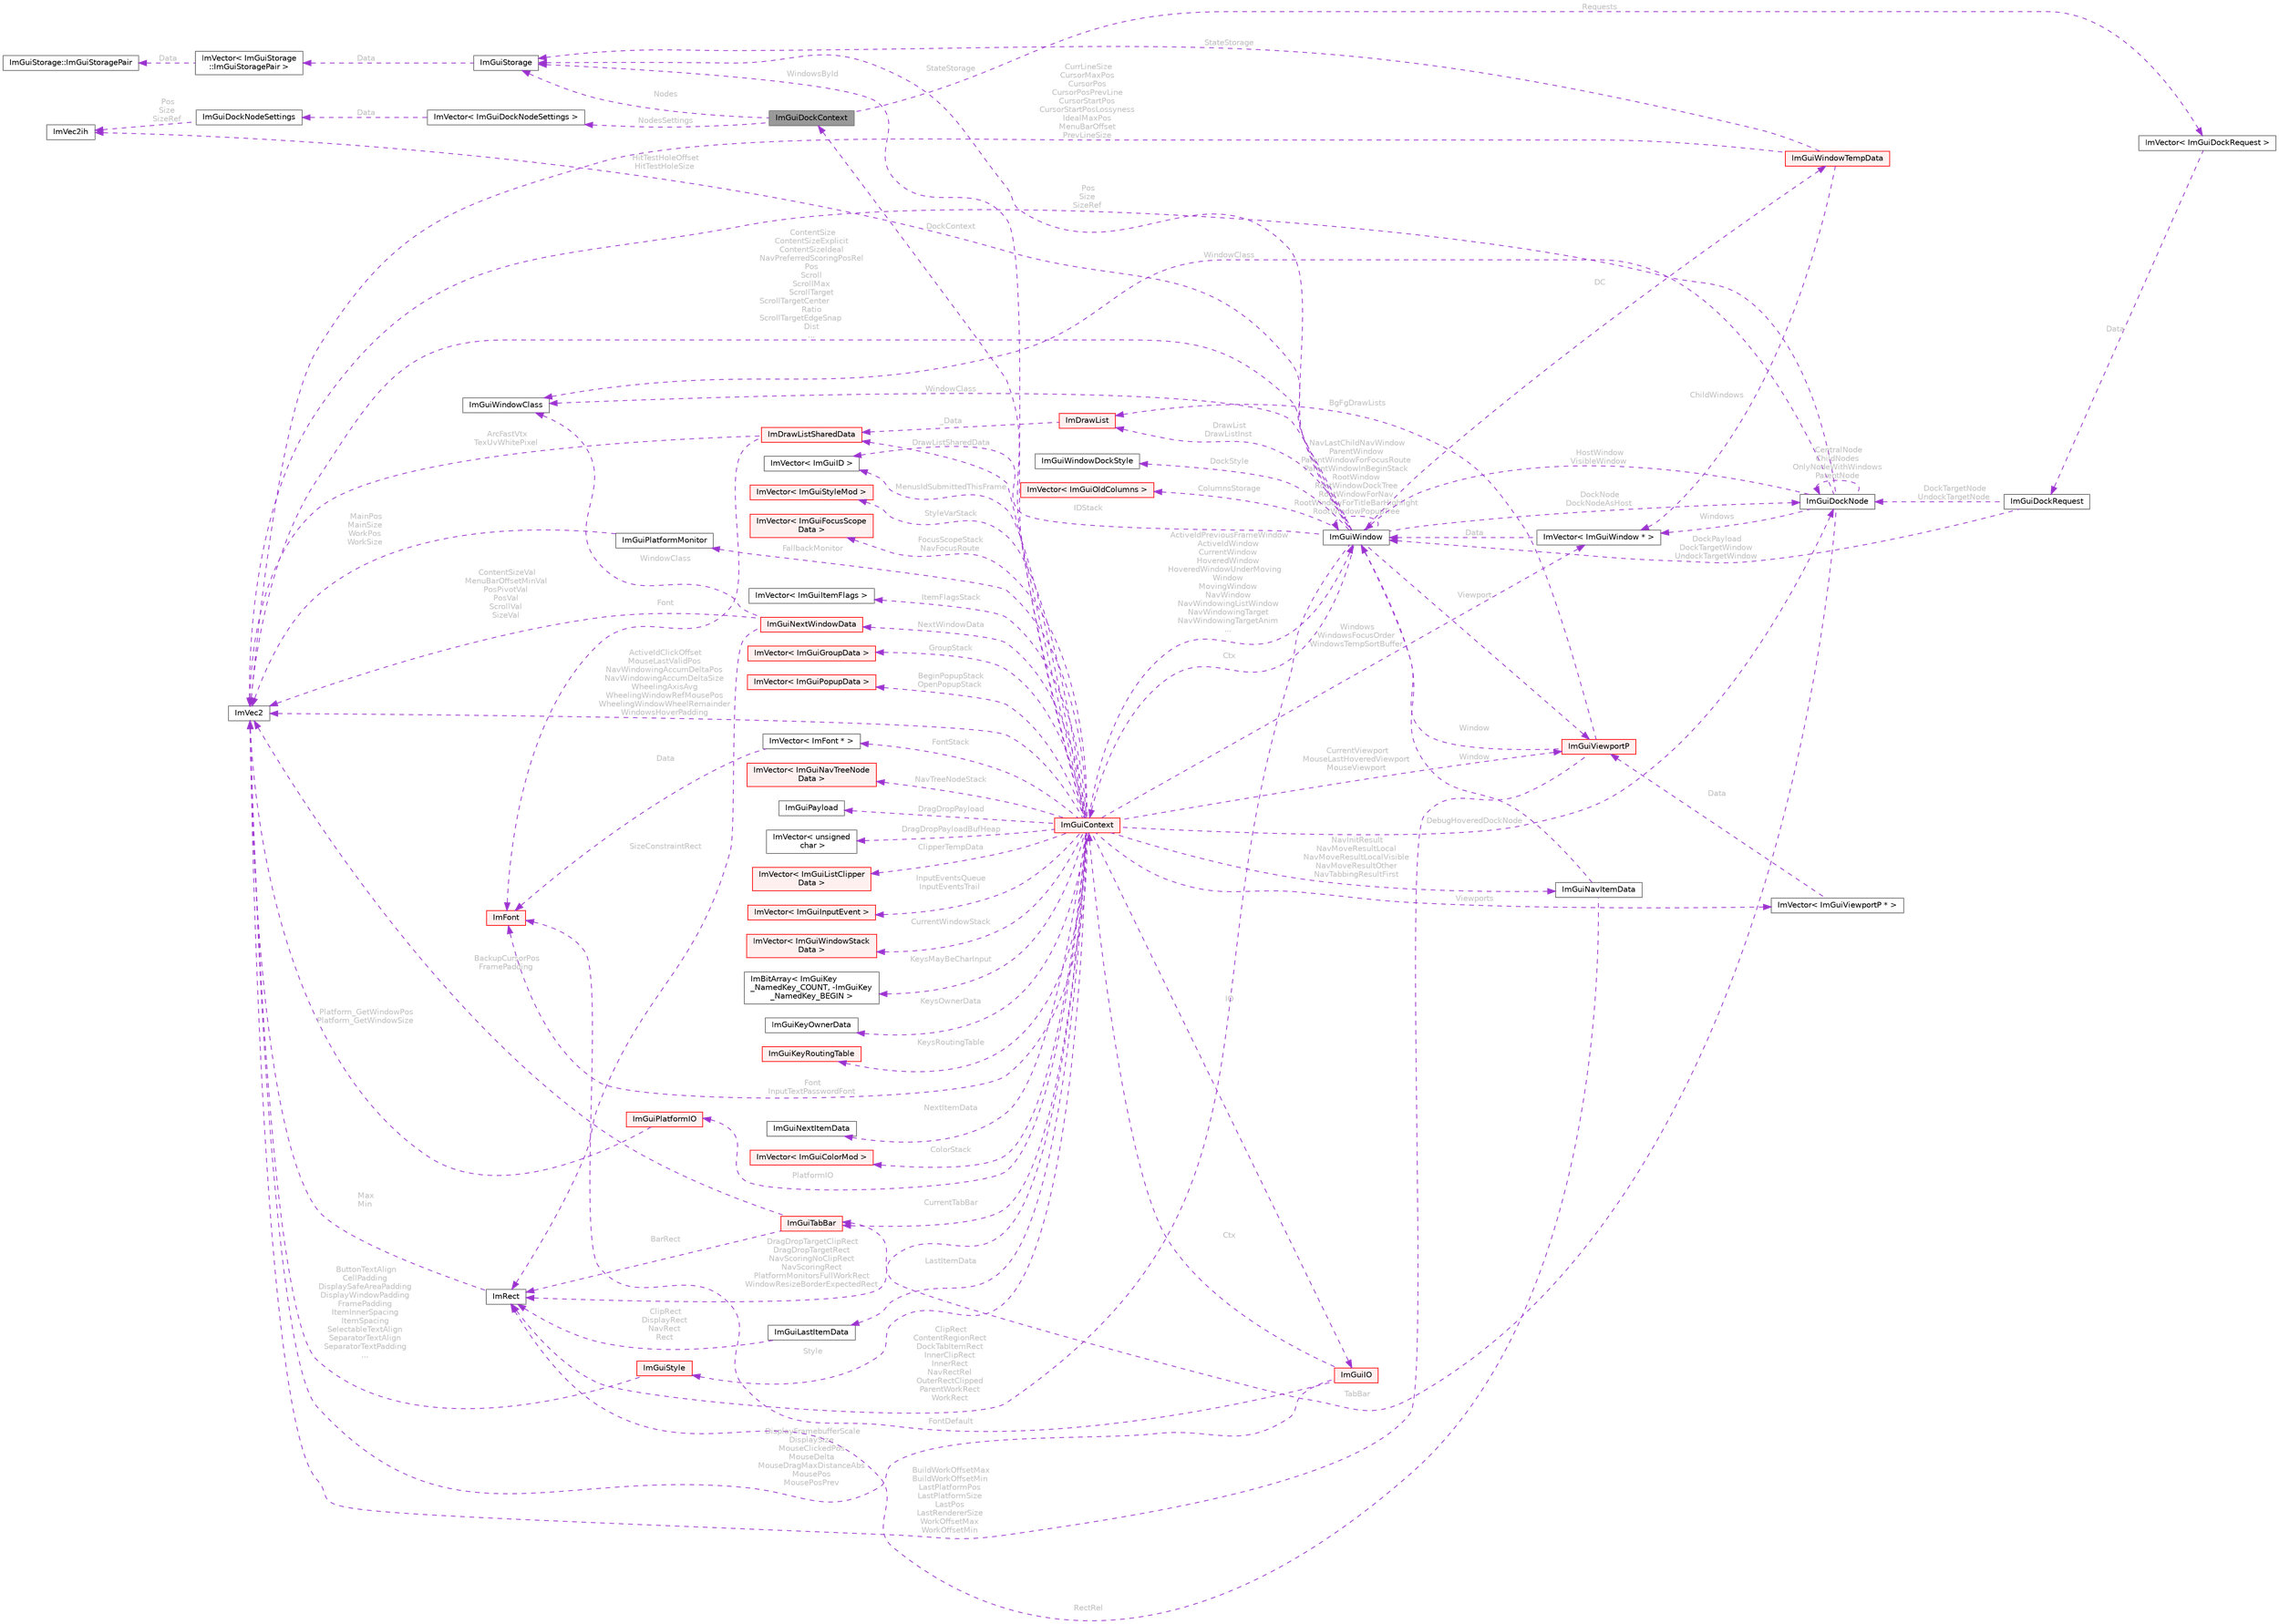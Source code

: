digraph "ImGuiDockContext"
{
 // LATEX_PDF_SIZE
  bgcolor="transparent";
  edge [fontname=Helvetica,fontsize=10,labelfontname=Helvetica,labelfontsize=10];
  node [fontname=Helvetica,fontsize=10,shape=box,height=0.2,width=0.4];
  rankdir="LR";
  Node1 [id="Node000001",label="ImGuiDockContext",height=0.2,width=0.4,color="gray40", fillcolor="grey60", style="filled", fontcolor="black",tooltip=" "];
  Node2 -> Node1 [id="edge95_Node000001_Node000002",dir="back",color="darkorchid3",style="dashed",tooltip=" ",label=" Nodes",fontcolor="grey" ];
  Node2 [id="Node000002",label="ImGuiStorage",height=0.2,width=0.4,color="gray40", fillcolor="white", style="filled",URL="$struct_im_gui_storage.html",tooltip=" "];
  Node3 -> Node2 [id="edge96_Node000002_Node000003",dir="back",color="darkorchid3",style="dashed",tooltip=" ",label=" Data",fontcolor="grey" ];
  Node3 [id="Node000003",label="ImVector\< ImGuiStorage\l::ImGuiStoragePair \>",height=0.2,width=0.4,color="gray40", fillcolor="white", style="filled",URL="$struct_im_vector.html",tooltip=" "];
  Node4 -> Node3 [id="edge97_Node000003_Node000004",dir="back",color="darkorchid3",style="dashed",tooltip=" ",label=" Data",fontcolor="grey" ];
  Node4 [id="Node000004",label="ImGuiStorage::ImGuiStoragePair",height=0.2,width=0.4,color="gray40", fillcolor="white", style="filled",URL="$struct_im_gui_storage_1_1_im_gui_storage_pair.html",tooltip=" "];
  Node5 -> Node1 [id="edge98_Node000001_Node000005",dir="back",color="darkorchid3",style="dashed",tooltip=" ",label=" Requests",fontcolor="grey" ];
  Node5 [id="Node000005",label="ImVector\< ImGuiDockRequest \>",height=0.2,width=0.4,color="gray40", fillcolor="white", style="filled",URL="$struct_im_vector.html",tooltip=" "];
  Node6 -> Node5 [id="edge99_Node000005_Node000006",dir="back",color="darkorchid3",style="dashed",tooltip=" ",label=" Data",fontcolor="grey" ];
  Node6 [id="Node000006",label="ImGuiDockRequest",height=0.2,width=0.4,color="gray40", fillcolor="white", style="filled",URL="$struct_im_gui_dock_request.html",tooltip=" "];
  Node7 -> Node6 [id="edge100_Node000006_Node000007",dir="back",color="darkorchid3",style="dashed",tooltip=" ",label=" DockPayload\nDockTargetWindow\nUndockTargetWindow",fontcolor="grey" ];
  Node7 [id="Node000007",label="ImGuiWindow",height=0.2,width=0.4,color="gray40", fillcolor="white", style="filled",URL="$struct_im_gui_window.html",tooltip=" "];
  Node8 -> Node7 [id="edge101_Node000007_Node000008",dir="back",color="darkorchid3",style="dashed",tooltip=" ",label=" Ctx",fontcolor="grey" ];
  Node8 [id="Node000008",label="ImGuiContext",height=0.2,width=0.4,color="red", fillcolor="#FFF0F0", style="filled",URL="$struct_im_gui_context.html",tooltip=" "];
  Node9 -> Node8 [id="edge102_Node000008_Node000009",dir="back",color="darkorchid3",style="dashed",tooltip=" ",label=" IO",fontcolor="grey" ];
  Node9 [id="Node000009",label="ImGuiIO",height=0.2,width=0.4,color="red", fillcolor="#FFF0F0", style="filled",URL="$struct_im_gui_i_o.html",tooltip=" "];
  Node10 -> Node9 [id="edge103_Node000009_Node000010",dir="back",color="darkorchid3",style="dashed",tooltip=" ",label=" DisplayFramebufferScale\nDisplaySize\nMouseClickedPos\nMouseDelta\nMouseDragMaxDistanceAbs\nMousePos\nMousePosPrev",fontcolor="grey" ];
  Node10 [id="Node000010",label="ImVec2",height=0.2,width=0.4,color="gray40", fillcolor="white", style="filled",URL="$struct_im_vec2.html",tooltip=" "];
  Node13 -> Node9 [id="edge104_Node000009_Node000013",dir="back",color="darkorchid3",style="dashed",tooltip=" ",label=" FontDefault",fontcolor="grey" ];
  Node13 [id="Node000013",label="ImFont",height=0.2,width=0.4,color="red", fillcolor="#FFF0F0", style="filled",URL="$struct_im_font.html",tooltip=" "];
  Node8 -> Node9 [id="edge105_Node000009_Node000008",dir="back",color="darkorchid3",style="dashed",tooltip=" ",label=" Ctx",fontcolor="grey" ];
  Node25 -> Node8 [id="edge106_Node000008_Node000025",dir="back",color="darkorchid3",style="dashed",tooltip=" ",label=" PlatformIO",fontcolor="grey" ];
  Node25 [id="Node000025",label="ImGuiPlatformIO",height=0.2,width=0.4,color="red", fillcolor="#FFF0F0", style="filled",URL="$struct_im_gui_platform_i_o.html",tooltip=" "];
  Node10 -> Node25 [id="edge107_Node000025_Node000010",dir="back",color="darkorchid3",style="dashed",tooltip=" ",label=" Platform_GetWindowPos\nPlatform_GetWindowSize",fontcolor="grey" ];
  Node46 -> Node8 [id="edge108_Node000008_Node000046",dir="back",color="darkorchid3",style="dashed",tooltip=" ",label=" Style",fontcolor="grey" ];
  Node46 [id="Node000046",label="ImGuiStyle",height=0.2,width=0.4,color="red", fillcolor="#FFF0F0", style="filled",URL="$struct_im_gui_style.html",tooltip=" "];
  Node10 -> Node46 [id="edge109_Node000046_Node000010",dir="back",color="darkorchid3",style="dashed",tooltip=" ",label=" ButtonTextAlign\nCellPadding\nDisplaySafeAreaPadding\nDisplayWindowPadding\nFramePadding\nItemInnerSpacing\nItemSpacing\nSelectableTextAlign\nSeparatorTextAlign\nSeparatorTextPadding\n...",fontcolor="grey" ];
  Node13 -> Node8 [id="edge110_Node000008_Node000013",dir="back",color="darkorchid3",style="dashed",tooltip=" ",label=" Font\nInputTextPasswordFont",fontcolor="grey" ];
  Node38 -> Node8 [id="edge111_Node000008_Node000038",dir="back",color="darkorchid3",style="dashed",tooltip=" ",label=" DrawListSharedData",fontcolor="grey" ];
  Node38 [id="Node000038",label="ImDrawListSharedData",height=0.2,width=0.4,color="red", fillcolor="#FFF0F0", style="filled",URL="$struct_im_draw_list_shared_data.html",tooltip=" "];
  Node10 -> Node38 [id="edge112_Node000038_Node000010",dir="back",color="darkorchid3",style="dashed",tooltip=" ",label=" ArcFastVtx\nTexUvWhitePixel",fontcolor="grey" ];
  Node13 -> Node38 [id="edge113_Node000038_Node000013",dir="back",color="darkorchid3",style="dashed",tooltip=" ",label=" Font",fontcolor="grey" ];
  Node47 -> Node8 [id="edge114_Node000008_Node000047",dir="back",color="darkorchid3",style="dashed",tooltip=" ",label=" InputEventsQueue\nInputEventsTrail",fontcolor="grey" ];
  Node47 [id="Node000047",label="ImVector\< ImGuiInputEvent \>",height=0.2,width=0.4,color="red", fillcolor="#FFF0F0", style="filled",URL="$struct_im_vector.html",tooltip=" "];
  Node56 -> Node8 [id="edge115_Node000008_Node000056",dir="back",color="darkorchid3",style="dashed",tooltip=" ",label=" Windows\nWindowsFocusOrder\nWindowsTempSortBuffer",fontcolor="grey" ];
  Node56 [id="Node000056",label="ImVector\< ImGuiWindow * \>",height=0.2,width=0.4,color="gray40", fillcolor="white", style="filled",URL="$struct_im_vector.html",tooltip=" "];
  Node7 -> Node56 [id="edge116_Node000056_Node000007",dir="back",color="darkorchid3",style="dashed",tooltip=" ",label=" Data",fontcolor="grey" ];
  Node57 -> Node8 [id="edge117_Node000008_Node000057",dir="back",color="darkorchid3",style="dashed",tooltip=" ",label=" CurrentWindowStack",fontcolor="grey" ];
  Node57 [id="Node000057",label="ImVector\< ImGuiWindowStack\lData \>",height=0.2,width=0.4,color="red", fillcolor="#FFF0F0", style="filled",URL="$struct_im_vector.html",tooltip=" "];
  Node2 -> Node8 [id="edge118_Node000008_Node000002",dir="back",color="darkorchid3",style="dashed",tooltip=" ",label=" WindowsById",fontcolor="grey" ];
  Node10 -> Node8 [id="edge119_Node000008_Node000010",dir="back",color="darkorchid3",style="dashed",tooltip=" ",label=" ActiveIdClickOffset\nMouseLastValidPos\nNavWindowingAccumDeltaPos\nNavWindowingAccumDeltaSize\nWheelingAxisAvg\nWheelingWindowRefMousePos\nWheelingWindowWheelRemainder\nWindowsHoverPadding",fontcolor="grey" ];
  Node7 -> Node8 [id="edge120_Node000008_Node000007",dir="back",color="darkorchid3",style="dashed",tooltip=" ",label=" ActiveIdPreviousFrameWindow\nActiveIdWindow\nCurrentWindow\nHoveredWindow\nHoveredWindowUnderMoving\lWindow\nMovingWindow\nNavWindow\nNavWindowingListWindow\nNavWindowingTarget\nNavWindowingTargetAnim\n...",fontcolor="grey" ];
  Node62 -> Node8 [id="edge121_Node000008_Node000062",dir="back",color="darkorchid3",style="dashed",tooltip=" ",label=" KeysMayBeCharInput",fontcolor="grey" ];
  Node62 [id="Node000062",label="ImBitArray\< ImGuiKey\l_NamedKey_COUNT, -ImGuiKey\l_NamedKey_BEGIN \>",height=0.2,width=0.4,color="gray40", fillcolor="white", style="filled",URL="$struct_im_bit_array.html",tooltip=" "];
  Node63 -> Node8 [id="edge122_Node000008_Node000063",dir="back",color="darkorchid3",style="dashed",tooltip=" ",label=" KeysOwnerData",fontcolor="grey" ];
  Node63 [id="Node000063",label="ImGuiKeyOwnerData",height=0.2,width=0.4,color="gray40", fillcolor="white", style="filled",URL="$struct_im_gui_key_owner_data.html",tooltip=" "];
  Node64 -> Node8 [id="edge123_Node000008_Node000064",dir="back",color="darkorchid3",style="dashed",tooltip=" ",label=" KeysRoutingTable",fontcolor="grey" ];
  Node64 [id="Node000064",label="ImGuiKeyRoutingTable",height=0.2,width=0.4,color="red", fillcolor="#FFF0F0", style="filled",URL="$struct_im_gui_key_routing_table.html",tooltip=" "];
  Node67 -> Node8 [id="edge124_Node000008_Node000067",dir="back",color="darkorchid3",style="dashed",tooltip=" ",label=" NextItemData",fontcolor="grey" ];
  Node67 [id="Node000067",label="ImGuiNextItemData",height=0.2,width=0.4,color="gray40", fillcolor="white", style="filled",URL="$struct_im_gui_next_item_data.html",tooltip=" "];
  Node59 -> Node8 [id="edge125_Node000008_Node000059",dir="back",color="darkorchid3",style="dashed",tooltip=" ",label=" LastItemData",fontcolor="grey" ];
  Node59 [id="Node000059",label="ImGuiLastItemData",height=0.2,width=0.4,color="gray40", fillcolor="white", style="filled",URL="$struct_im_gui_last_item_data.html",tooltip=" "];
  Node60 -> Node59 [id="edge126_Node000059_Node000060",dir="back",color="darkorchid3",style="dashed",tooltip=" ",label=" ClipRect\nDisplayRect\nNavRect\nRect",fontcolor="grey" ];
  Node60 [id="Node000060",label="ImRect",height=0.2,width=0.4,color="gray40", fillcolor="white", style="filled",URL="$struct_im_rect.html",tooltip=" "];
  Node10 -> Node60 [id="edge127_Node000060_Node000010",dir="back",color="darkorchid3",style="dashed",tooltip=" ",label=" Max\nMin",fontcolor="grey" ];
  Node68 -> Node8 [id="edge128_Node000008_Node000068",dir="back",color="darkorchid3",style="dashed",tooltip=" ",label=" NextWindowData",fontcolor="grey" ];
  Node68 [id="Node000068",label="ImGuiNextWindowData",height=0.2,width=0.4,color="red", fillcolor="#FFF0F0", style="filled",URL="$struct_im_gui_next_window_data.html",tooltip=" "];
  Node10 -> Node68 [id="edge129_Node000068_Node000010",dir="back",color="darkorchid3",style="dashed",tooltip=" ",label=" ContentSizeVal\nMenuBarOffsetMinVal\nPosPivotVal\nPosVal\nScrollVal\nSizeVal",fontcolor="grey" ];
  Node60 -> Node68 [id="edge130_Node000068_Node000060",dir="back",color="darkorchid3",style="dashed",tooltip=" ",label=" SizeConstraintRect",fontcolor="grey" ];
  Node70 -> Node68 [id="edge131_Node000068_Node000070",dir="back",color="darkorchid3",style="dashed",tooltip=" ",label=" WindowClass",fontcolor="grey" ];
  Node70 [id="Node000070",label="ImGuiWindowClass",height=0.2,width=0.4,color="gray40", fillcolor="white", style="filled",URL="$struct_im_gui_window_class.html",tooltip=" "];
  Node71 -> Node8 [id="edge132_Node000008_Node000071",dir="back",color="darkorchid3",style="dashed",tooltip=" ",label=" ColorStack",fontcolor="grey" ];
  Node71 [id="Node000071",label="ImVector\< ImGuiColorMod \>",height=0.2,width=0.4,color="red", fillcolor="#FFF0F0", style="filled",URL="$struct_im_vector.html",tooltip=" "];
  Node73 -> Node8 [id="edge133_Node000008_Node000073",dir="back",color="darkorchid3",style="dashed",tooltip=" ",label=" StyleVarStack",fontcolor="grey" ];
  Node73 [id="Node000073",label="ImVector\< ImGuiStyleMod \>",height=0.2,width=0.4,color="red", fillcolor="#FFF0F0", style="filled",URL="$struct_im_vector.html",tooltip=" "];
  Node12 -> Node8 [id="edge134_Node000008_Node000012",dir="back",color="darkorchid3",style="dashed",tooltip=" ",label=" FontStack",fontcolor="grey" ];
  Node12 [id="Node000012",label="ImVector\< ImFont * \>",height=0.2,width=0.4,color="gray40", fillcolor="white", style="filled",URL="$struct_im_vector.html",tooltip=" "];
  Node13 -> Node12 [id="edge135_Node000012_Node000013",dir="back",color="darkorchid3",style="dashed",tooltip=" ",label=" Data",fontcolor="grey" ];
  Node75 -> Node8 [id="edge136_Node000008_Node000075",dir="back",color="darkorchid3",style="dashed",tooltip=" ",label=" FocusScopeStack\nNavFocusRoute",fontcolor="grey" ];
  Node75 [id="Node000075",label="ImVector\< ImGuiFocusScope\lData \>",height=0.2,width=0.4,color="red", fillcolor="#FFF0F0", style="filled",URL="$struct_im_vector.html",tooltip=" "];
  Node77 -> Node8 [id="edge137_Node000008_Node000077",dir="back",color="darkorchid3",style="dashed",tooltip=" ",label=" ItemFlagsStack",fontcolor="grey" ];
  Node77 [id="Node000077",label="ImVector\< ImGuiItemFlags \>",height=0.2,width=0.4,color="gray40", fillcolor="white", style="filled",URL="$struct_im_vector.html",tooltip=" "];
  Node78 -> Node8 [id="edge138_Node000008_Node000078",dir="back",color="darkorchid3",style="dashed",tooltip=" ",label=" GroupStack",fontcolor="grey" ];
  Node78 [id="Node000078",label="ImVector\< ImGuiGroupData \>",height=0.2,width=0.4,color="red", fillcolor="#FFF0F0", style="filled",URL="$struct_im_vector.html",tooltip=" "];
  Node81 -> Node8 [id="edge139_Node000008_Node000081",dir="back",color="darkorchid3",style="dashed",tooltip=" ",label=" BeginPopupStack\nOpenPopupStack",fontcolor="grey" ];
  Node81 [id="Node000081",label="ImVector\< ImGuiPopupData \>",height=0.2,width=0.4,color="red", fillcolor="#FFF0F0", style="filled",URL="$struct_im_vector.html",tooltip=" "];
  Node83 -> Node8 [id="edge140_Node000008_Node000083",dir="back",color="darkorchid3",style="dashed",tooltip=" ",label=" NavTreeNodeStack",fontcolor="grey" ];
  Node83 [id="Node000083",label="ImVector\< ImGuiNavTreeNode\lData \>",height=0.2,width=0.4,color="red", fillcolor="#FFF0F0", style="filled",URL="$struct_im_vector.html",tooltip=" "];
  Node85 -> Node8 [id="edge141_Node000008_Node000085",dir="back",color="darkorchid3",style="dashed",tooltip=" ",label=" Viewports",fontcolor="grey" ];
  Node85 [id="Node000085",label="ImVector\< ImGuiViewportP * \>",height=0.2,width=0.4,color="gray40", fillcolor="white", style="filled",URL="$struct_im_vector.html",tooltip=" "];
  Node86 -> Node85 [id="edge142_Node000085_Node000086",dir="back",color="darkorchid3",style="dashed",tooltip=" ",label=" Data",fontcolor="grey" ];
  Node86 [id="Node000086",label="ImGuiViewportP",height=0.2,width=0.4,color="red", fillcolor="#FFF0F0", style="filled",URL="$struct_im_gui_viewport_p.html",tooltip=" "];
  Node7 -> Node86 [id="edge143_Node000086_Node000007",dir="back",color="darkorchid3",style="dashed",tooltip=" ",label=" Window",fontcolor="grey" ];
  Node10 -> Node86 [id="edge144_Node000086_Node000010",dir="back",color="darkorchid3",style="dashed",tooltip=" ",label=" BuildWorkOffsetMax\nBuildWorkOffsetMin\nLastPlatformPos\nLastPlatformSize\nLastPos\nLastRendererSize\nWorkOffsetMax\nWorkOffsetMin",fontcolor="grey" ];
  Node32 -> Node86 [id="edge145_Node000086_Node000032",dir="back",color="darkorchid3",style="dashed",tooltip=" ",label=" BgFgDrawLists",fontcolor="grey" ];
  Node32 [id="Node000032",label="ImDrawList",height=0.2,width=0.4,color="red", fillcolor="#FFF0F0", style="filled",URL="$struct_im_draw_list.html",tooltip=" "];
  Node38 -> Node32 [id="edge146_Node000032_Node000038",dir="back",color="darkorchid3",style="dashed",tooltip=" ",label=" _Data",fontcolor="grey" ];
  Node86 -> Node8 [id="edge147_Node000008_Node000086",dir="back",color="darkorchid3",style="dashed",tooltip=" ",label=" CurrentViewport\nMouseLastHoveredViewport\nMouseViewport",fontcolor="grey" ];
  Node27 -> Node8 [id="edge148_Node000008_Node000027",dir="back",color="darkorchid3",style="dashed",tooltip=" ",label=" FallbackMonitor",fontcolor="grey" ];
  Node27 [id="Node000027",label="ImGuiPlatformMonitor",height=0.2,width=0.4,color="gray40", fillcolor="white", style="filled",URL="$struct_im_gui_platform_monitor.html",tooltip=" "];
  Node10 -> Node27 [id="edge149_Node000027_Node000010",dir="back",color="darkorchid3",style="dashed",tooltip=" ",label=" MainPos\nMainSize\nWorkPos\nWorkSize",fontcolor="grey" ];
  Node60 -> Node8 [id="edge150_Node000008_Node000060",dir="back",color="darkorchid3",style="dashed",tooltip=" ",label=" DragDropTargetClipRect\nDragDropTargetRect\nNavScoringNoClipRect\nNavScoringRect\nPlatformMonitorsFullWorkRect\nWindowResizeBorderExpectedRect",fontcolor="grey" ];
  Node88 -> Node8 [id="edge151_Node000008_Node000088",dir="back",color="darkorchid3",style="dashed",tooltip=" ",label=" NavInitResult\nNavMoveResultLocal\nNavMoveResultLocalVisible\nNavMoveResultOther\nNavTabbingResultFirst",fontcolor="grey" ];
  Node88 [id="Node000088",label="ImGuiNavItemData",height=0.2,width=0.4,color="gray40", fillcolor="white", style="filled",URL="$struct_im_gui_nav_item_data.html",tooltip=" "];
  Node7 -> Node88 [id="edge152_Node000088_Node000007",dir="back",color="darkorchid3",style="dashed",tooltip=" ",label=" Window",fontcolor="grey" ];
  Node60 -> Node88 [id="edge153_Node000088_Node000060",dir="back",color="darkorchid3",style="dashed",tooltip=" ",label=" RectRel",fontcolor="grey" ];
  Node89 -> Node8 [id="edge154_Node000008_Node000089",dir="back",color="darkorchid3",style="dashed",tooltip=" ",label=" DragDropPayload",fontcolor="grey" ];
  Node89 [id="Node000089",label="ImGuiPayload",height=0.2,width=0.4,color="gray40", fillcolor="white", style="filled",URL="$struct_im_gui_payload.html",tooltip=" "];
  Node90 -> Node8 [id="edge155_Node000008_Node000090",dir="back",color="darkorchid3",style="dashed",tooltip=" ",label=" DragDropPayloadBufHeap",fontcolor="grey" ];
  Node90 [id="Node000090",label="ImVector\< unsigned\l char \>",height=0.2,width=0.4,color="gray40", fillcolor="white", style="filled",URL="$struct_im_vector.html",tooltip=" "];
  Node91 -> Node8 [id="edge156_Node000008_Node000091",dir="back",color="darkorchid3",style="dashed",tooltip=" ",label=" ClipperTempData",fontcolor="grey" ];
  Node91 [id="Node000091",label="ImVector\< ImGuiListClipper\lData \>",height=0.2,width=0.4,color="red", fillcolor="#FFF0F0", style="filled",URL="$struct_im_vector.html",tooltip=" "];
  Node113 -> Node8 [id="edge157_Node000008_Node000113",dir="back",color="darkorchid3",style="dashed",tooltip=" ",label=" CurrentTabBar",fontcolor="grey" ];
  Node113 [id="Node000113",label="ImGuiTabBar",height=0.2,width=0.4,color="red", fillcolor="#FFF0F0", style="filled",URL="$struct_im_gui_tab_bar.html",tooltip=" "];
  Node60 -> Node113 [id="edge158_Node000113_Node000060",dir="back",color="darkorchid3",style="dashed",tooltip=" ",label=" BarRect",fontcolor="grey" ];
  Node10 -> Node113 [id="edge159_Node000113_Node000010",dir="back",color="darkorchid3",style="dashed",tooltip=" ",label=" BackupCursorPos\nFramePadding",fontcolor="grey" ];
  Node125 -> Node8 [id="edge160_Node000008_Node000125",dir="back",color="darkorchid3",style="dashed",tooltip=" ",label=" MenusIdSubmittedThisFrame",fontcolor="grey" ];
  Node125 [id="Node000125",label="ImVector\< ImGuiID \>",height=0.2,width=0.4,color="gray40", fillcolor="white", style="filled",URL="$struct_im_vector.html",tooltip=" "];
  Node1 -> Node8 [id="edge161_Node000008_Node000001",dir="back",color="darkorchid3",style="dashed",tooltip=" ",label=" DockContext",fontcolor="grey" ];
  Node143 -> Node8 [id="edge162_Node000008_Node000143",dir="back",color="darkorchid3",style="dashed",tooltip=" ",label=" DebugHoveredDockNode",fontcolor="grey" ];
  Node143 [id="Node000143",label="ImGuiDockNode",height=0.2,width=0.4,color="gray40", fillcolor="white", style="filled",URL="$struct_im_gui_dock_node.html",tooltip=" "];
  Node143 -> Node143 [id="edge163_Node000143_Node000143",dir="back",color="darkorchid3",style="dashed",tooltip=" ",label=" CentralNode\nChildNodes\nOnlyNodeWithWindows\nParentNode",fontcolor="grey" ];
  Node56 -> Node143 [id="edge164_Node000143_Node000056",dir="back",color="darkorchid3",style="dashed",tooltip=" ",label=" Windows",fontcolor="grey" ];
  Node113 -> Node143 [id="edge165_Node000143_Node000113",dir="back",color="darkorchid3",style="dashed",tooltip=" ",label=" TabBar",fontcolor="grey" ];
  Node10 -> Node143 [id="edge166_Node000143_Node000010",dir="back",color="darkorchid3",style="dashed",tooltip=" ",label=" Pos\nSize\nSizeRef",fontcolor="grey" ];
  Node70 -> Node143 [id="edge167_Node000143_Node000070",dir="back",color="darkorchid3",style="dashed",tooltip=" ",label=" WindowClass",fontcolor="grey" ];
  Node7 -> Node143 [id="edge168_Node000143_Node000007",dir="back",color="darkorchid3",style="dashed",tooltip=" ",label=" HostWindow\nVisibleWindow",fontcolor="grey" ];
  Node70 -> Node7 [id="edge169_Node000007_Node000070",dir="back",color="darkorchid3",style="dashed",tooltip=" ",label=" WindowClass",fontcolor="grey" ];
  Node86 -> Node7 [id="edge170_Node000007_Node000086",dir="back",color="darkorchid3",style="dashed",tooltip=" ",label=" Viewport",fontcolor="grey" ];
  Node10 -> Node7 [id="edge171_Node000007_Node000010",dir="back",color="darkorchid3",style="dashed",tooltip=" ",label=" ContentSize\nContentSizeExplicit\nContentSizeIdeal\nNavPreferredScoringPosRel\nPos\nScroll\nScrollMax\nScrollTarget\nScrollTargetCenter\lRatio\nScrollTargetEdgeSnap\lDist\n...",fontcolor="grey" ];
  Node125 -> Node7 [id="edge172_Node000007_Node000125",dir="back",color="darkorchid3",style="dashed",tooltip=" ",label=" IDStack",fontcolor="grey" ];
  Node144 -> Node7 [id="edge173_Node000007_Node000144",dir="back",color="darkorchid3",style="dashed",tooltip=" ",label=" DC",fontcolor="grey" ];
  Node144 [id="Node000144",label="ImGuiWindowTempData",height=0.2,width=0.4,color="red", fillcolor="#FFF0F0", style="filled",URL="$struct_im_gui_window_temp_data.html",tooltip=" "];
  Node10 -> Node144 [id="edge174_Node000144_Node000010",dir="back",color="darkorchid3",style="dashed",tooltip=" ",label=" CurrLineSize\nCursorMaxPos\nCursorPos\nCursorPosPrevLine\nCursorStartPos\nCursorStartPosLossyness\nIdealMaxPos\nMenuBarOffset\nPrevLineSize",fontcolor="grey" ];
  Node56 -> Node144 [id="edge175_Node000144_Node000056",dir="back",color="darkorchid3",style="dashed",tooltip=" ",label=" ChildWindows",fontcolor="grey" ];
  Node2 -> Node144 [id="edge176_Node000144_Node000002",dir="back",color="darkorchid3",style="dashed",tooltip=" ",label=" StateStorage",fontcolor="grey" ];
  Node60 -> Node7 [id="edge177_Node000007_Node000060",dir="back",color="darkorchid3",style="dashed",tooltip=" ",label=" ClipRect\nContentRegionRect\nDockTabItemRect\nInnerClipRect\nInnerRect\nNavRectRel\nOuterRectClipped\nParentWorkRect\nWorkRect",fontcolor="grey" ];
  Node149 -> Node7 [id="edge178_Node000007_Node000149",dir="back",color="darkorchid3",style="dashed",tooltip=" ",label=" HitTestHoleOffset\nHitTestHoleSize",fontcolor="grey" ];
  Node149 [id="Node000149",label="ImVec2ih",height=0.2,width=0.4,color="gray40", fillcolor="white", style="filled",URL="$struct_im_vec2ih.html",tooltip=" "];
  Node2 -> Node7 [id="edge179_Node000007_Node000002",dir="back",color="darkorchid3",style="dashed",tooltip=" ",label=" StateStorage",fontcolor="grey" ];
  Node150 -> Node7 [id="edge180_Node000007_Node000150",dir="back",color="darkorchid3",style="dashed",tooltip=" ",label=" ColumnsStorage",fontcolor="grey" ];
  Node150 [id="Node000150",label="ImVector\< ImGuiOldColumns \>",height=0.2,width=0.4,color="red", fillcolor="#FFF0F0", style="filled",URL="$struct_im_vector.html",tooltip=" "];
  Node32 -> Node7 [id="edge181_Node000007_Node000032",dir="back",color="darkorchid3",style="dashed",tooltip=" ",label=" DrawList\nDrawListInst",fontcolor="grey" ];
  Node7 -> Node7 [id="edge182_Node000007_Node000007",dir="back",color="darkorchid3",style="dashed",tooltip=" ",label=" NavLastChildNavWindow\nParentWindow\nParentWindowForFocusRoute\nParentWindowInBeginStack\nRootWindow\nRootWindowDockTree\nRootWindowForNav\nRootWindowForTitleBarHighlight\nRootWindowPopupTree",fontcolor="grey" ];
  Node151 -> Node7 [id="edge183_Node000007_Node000151",dir="back",color="darkorchid3",style="dashed",tooltip=" ",label=" DockStyle",fontcolor="grey" ];
  Node151 [id="Node000151",label="ImGuiWindowDockStyle",height=0.2,width=0.4,color="gray40", fillcolor="white", style="filled",URL="$struct_im_gui_window_dock_style.html",tooltip=" "];
  Node143 -> Node7 [id="edge184_Node000007_Node000143",dir="back",color="darkorchid3",style="dashed",tooltip=" ",label=" DockNode\nDockNodeAsHost",fontcolor="grey" ];
  Node143 -> Node6 [id="edge185_Node000006_Node000143",dir="back",color="darkorchid3",style="dashed",tooltip=" ",label=" DockTargetNode\nUndockTargetNode",fontcolor="grey" ];
  Node152 -> Node1 [id="edge186_Node000001_Node000152",dir="back",color="darkorchid3",style="dashed",tooltip=" ",label=" NodesSettings",fontcolor="grey" ];
  Node152 [id="Node000152",label="ImVector\< ImGuiDockNodeSettings \>",height=0.2,width=0.4,color="gray40", fillcolor="white", style="filled",URL="$struct_im_vector.html",tooltip=" "];
  Node153 -> Node152 [id="edge187_Node000152_Node000153",dir="back",color="darkorchid3",style="dashed",tooltip=" ",label=" Data",fontcolor="grey" ];
  Node153 [id="Node000153",label="ImGuiDockNodeSettings",height=0.2,width=0.4,color="gray40", fillcolor="white", style="filled",URL="$struct_im_gui_dock_node_settings.html",tooltip=" "];
  Node149 -> Node153 [id="edge188_Node000153_Node000149",dir="back",color="darkorchid3",style="dashed",tooltip=" ",label=" Pos\nSize\nSizeRef",fontcolor="grey" ];
}
